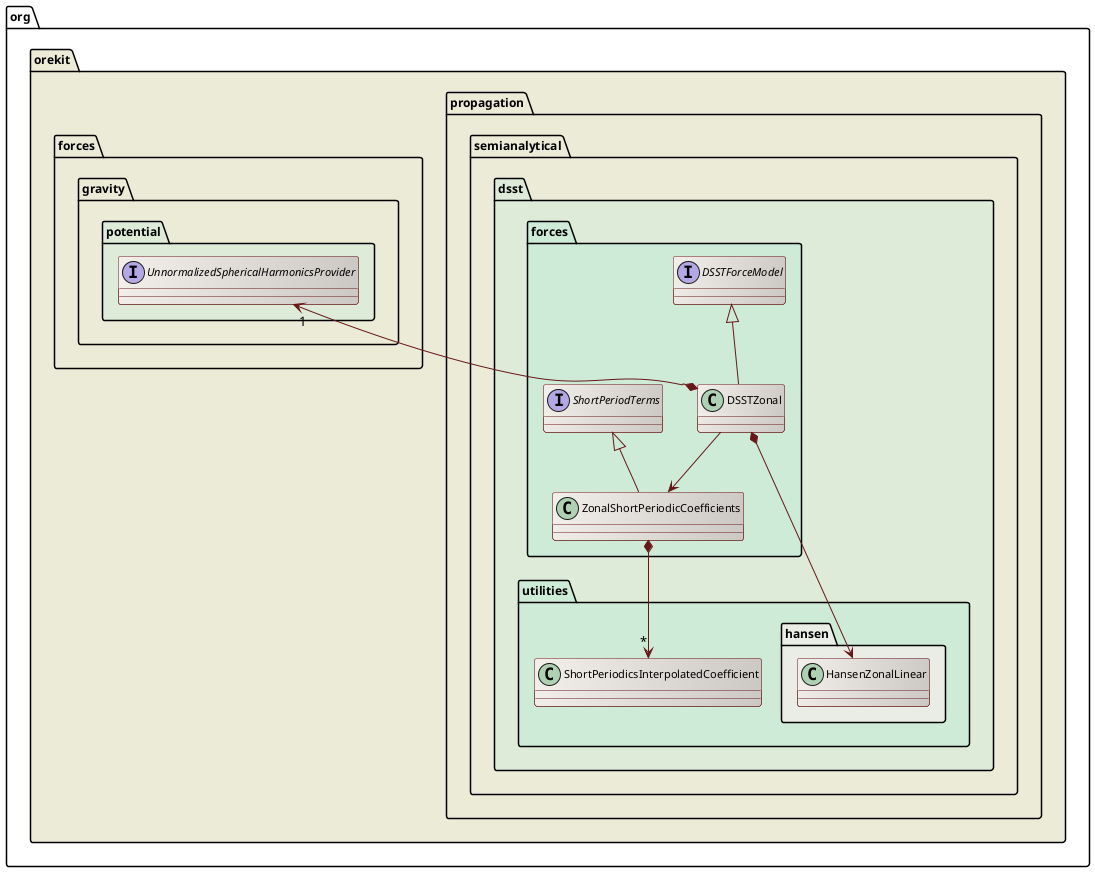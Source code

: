 ' Copyright 2002-2018 CS Systèmes d'Information
' Licensed to CS Systèmes d'Information (CS) under one or more
' contributor license agreements.  See the NOTICE file distributed with
' this work for additional information regarding copyright ownership.
' CS licenses this file to You under the Apache License, Version 2.0
' (the "License"); you may not use this file except in compliance with
' the License.  You may obtain a copy of the License at
'
'   http://www.apache.org/licenses/LICENSE-2.0
'
' Unless required by applicable law or agreed to in writing, software
' distributed under the License is distributed on an "AS IS" BASIS,
' WITHOUT WARRANTIES OR CONDITIONS OF ANY KIND, either express or implied.
' See the License for the specific language governing permissions and
' limitations under the License.
 
@startuml

  skinparam svek                  true
  skinparam ClassBackgroundColor  #F3EFEB/CCC9C5
  skinparam ClassArrowColor       #691616
  skinparam ClassBorderColor      #691616
  skinparam NoteBackgroundColor   #F3EFEB
  skinparam NoteBorderColor       #691616
  skinparam NoteFontColor         #691616
  skinparam ClassFontSize         11
  skinparam PackageFontSize       12

  package org.orekit #ECEBD8 {

    package propagation.semianalytical.dsst #DDEBD8 {

      Package forces #CEEBD8 {
        interface DSSTForceModel
        interface ShortPeriodTerms
        DSSTForceModel <|-- DSSTZonal
        DSSTZonal --> ZonalShortPeriodicCoefficients
        ShortPeriodTerms <|-- ZonalShortPeriodicCoefficients
      }

      package utilities #CEEBD8 {
        package hansen #EAECE6 {
          class HansenZonalLinear
        }
          ZonalShortPeriodicCoefficients *--> "*" ShortPeriodicsInterpolatedCoefficient
          DSSTZonal *--> HansenZonalLinear
       }
    }

      package forces.gravity.potential #DDEBD8 {
          interface UnnormalizedSphericalHarmonicsProvider
          UnnormalizedSphericalHarmonicsProvider "1" <--* DSSTZonal
      }
  }

@enduml
